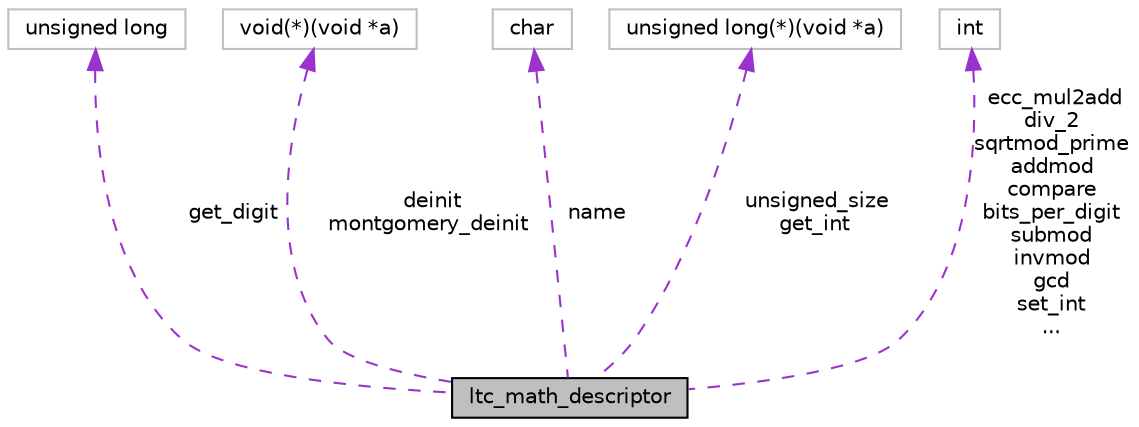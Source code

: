 digraph "ltc_math_descriptor"
{
 // LATEX_PDF_SIZE
  edge [fontname="Helvetica",fontsize="10",labelfontname="Helvetica",labelfontsize="10"];
  node [fontname="Helvetica",fontsize="10",shape=record];
  Node1 [label="ltc_math_descriptor",height=0.2,width=0.4,color="black", fillcolor="grey75", style="filled", fontcolor="black",tooltip="math descriptor"];
  Node2 -> Node1 [dir="back",color="darkorchid3",fontsize="10",style="dashed",label=" get_digit" ,fontname="Helvetica"];
  Node2 [label="unsigned long",height=0.2,width=0.4,color="grey75", fillcolor="white", style="filled",tooltip=" "];
  Node3 -> Node1 [dir="back",color="darkorchid3",fontsize="10",style="dashed",label=" deinit\nmontgomery_deinit" ,fontname="Helvetica"];
  Node3 [label="void(*)(void *a)",height=0.2,width=0.4,color="grey75", fillcolor="white", style="filled",tooltip=" "];
  Node4 -> Node1 [dir="back",color="darkorchid3",fontsize="10",style="dashed",label=" name" ,fontname="Helvetica"];
  Node4 [label="char",height=0.2,width=0.4,color="grey75", fillcolor="white", style="filled",tooltip=" "];
  Node5 -> Node1 [dir="back",color="darkorchid3",fontsize="10",style="dashed",label=" unsigned_size\nget_int" ,fontname="Helvetica"];
  Node5 [label="unsigned long(*)(void *a)",height=0.2,width=0.4,color="grey75", fillcolor="white", style="filled",tooltip=" "];
  Node6 -> Node1 [dir="back",color="darkorchid3",fontsize="10",style="dashed",label=" ecc_mul2add\ndiv_2\nsqrtmod_prime\naddmod\ncompare\nbits_per_digit\nsubmod\ninvmod\ngcd\nset_int\n..." ,fontname="Helvetica"];
  Node6 [label="int",height=0.2,width=0.4,color="grey75", fillcolor="white", style="filled",tooltip=" "];
}
